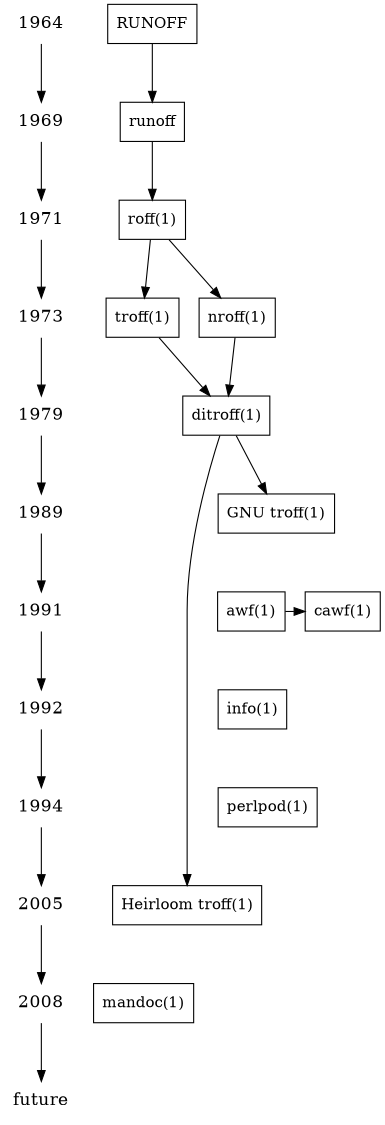 digraph manpages {
	ranksep=.75; size = "7.5,7.5";

	{
		node [shape=plaintext, fontsize=16];
		1964 -> 1969 -> 1971 -> 1973 -> 1979 -> 
		1989 -> 1991 -> 1992 -> 1994 -> 2005 -> 
		2008 -> "future";
	}

	node [shape=box];

	roff [label="roff(1)"];

	/* Jerry Saltzer, MIT CTSS. */
	runoff1 [label="RUNOFF" URL="http://mit.edu/saltzer/www/publications/ctss/"]; 

	/* Doug McIlroy, Multics (language: BCPL). */
	runoff2 [label="runoff"]; 

	/* Kristaps Dzonsons (language: C). */
	mandoc [label="mandoc(1)" URL="http://mdocml.bsd.lv"]; 

	/* Re-licensing (for OpenSolaris) of Sun's troff (language: C), deriving from UNIX ditroff. */
	htroff [label="Heirloom troff(1)" URL="http://heirloom.sourceforge.net/doctools.html"]; 

	/* GNU re-write of UNIX ditroff, James Clarke (language: C++). */
	groff [label="GNU troff(1)" URL="http://www.gnu.org/s/groff/"];

	/* Harry Spender (language: awk). */
	awf [label="awf(1)" URL="http://ftp.sunet.se/pub/usenet/ftp.uu.net/comp.sources.unix/volume24/"];

	/* Vic Abell (language: C). */
	cawf [label="cawf(1)" URL="http://www.tux.org/pub/sites/vic.cc.purdue.edu/"];

	/* Larry Wall, Perl 5.0 (language: Perl). */
	perlpod [label="perlpod(1)" URL="http://perldoc.perl.org/perlpod.html"];

	/* Richard Stallman, GNU (language: C). */
	info [label="info(1)" URL="http://www.gnu.org/s/texinfo/"];

	/* Brian Kernighan, Version 7 AT&T UNIX (language: C). */
	ditroff [label="ditroff(1)" URL="http://minnie.tuhs.org/cgi-bin/utree.pl?file=V7/usr/src/cmd/troff"];
	
	{ rank = same; 1964 runoff1; }
	{ rank = same; 1969 runoff2; }
	{ rank = same; 1971 roff };
	{ rank = same; 1973; "troff(1)" "nroff(1)"; }
	{ rank = same; 1979; ditroff; }
	{ rank = same; 1989 groff; }
	{ rank = same; 1991 awf cawf; }
	{ rank = same; 1992 info; }
	{ rank = same; 1994 perlpod; }
	{ rank = same; 2005 htroff; }
	{ rank = same; 2008 mandoc; }

	runoff1 -> runoff2 -> roff;
	roff -> "nroff(1)";
	roff -> "troff(1)";
	{ "nroff(1)" "troff(1)" } -> ditroff;
	ditroff -> groff;
	ditroff -> htroff;
	awf -> cawf;
}
